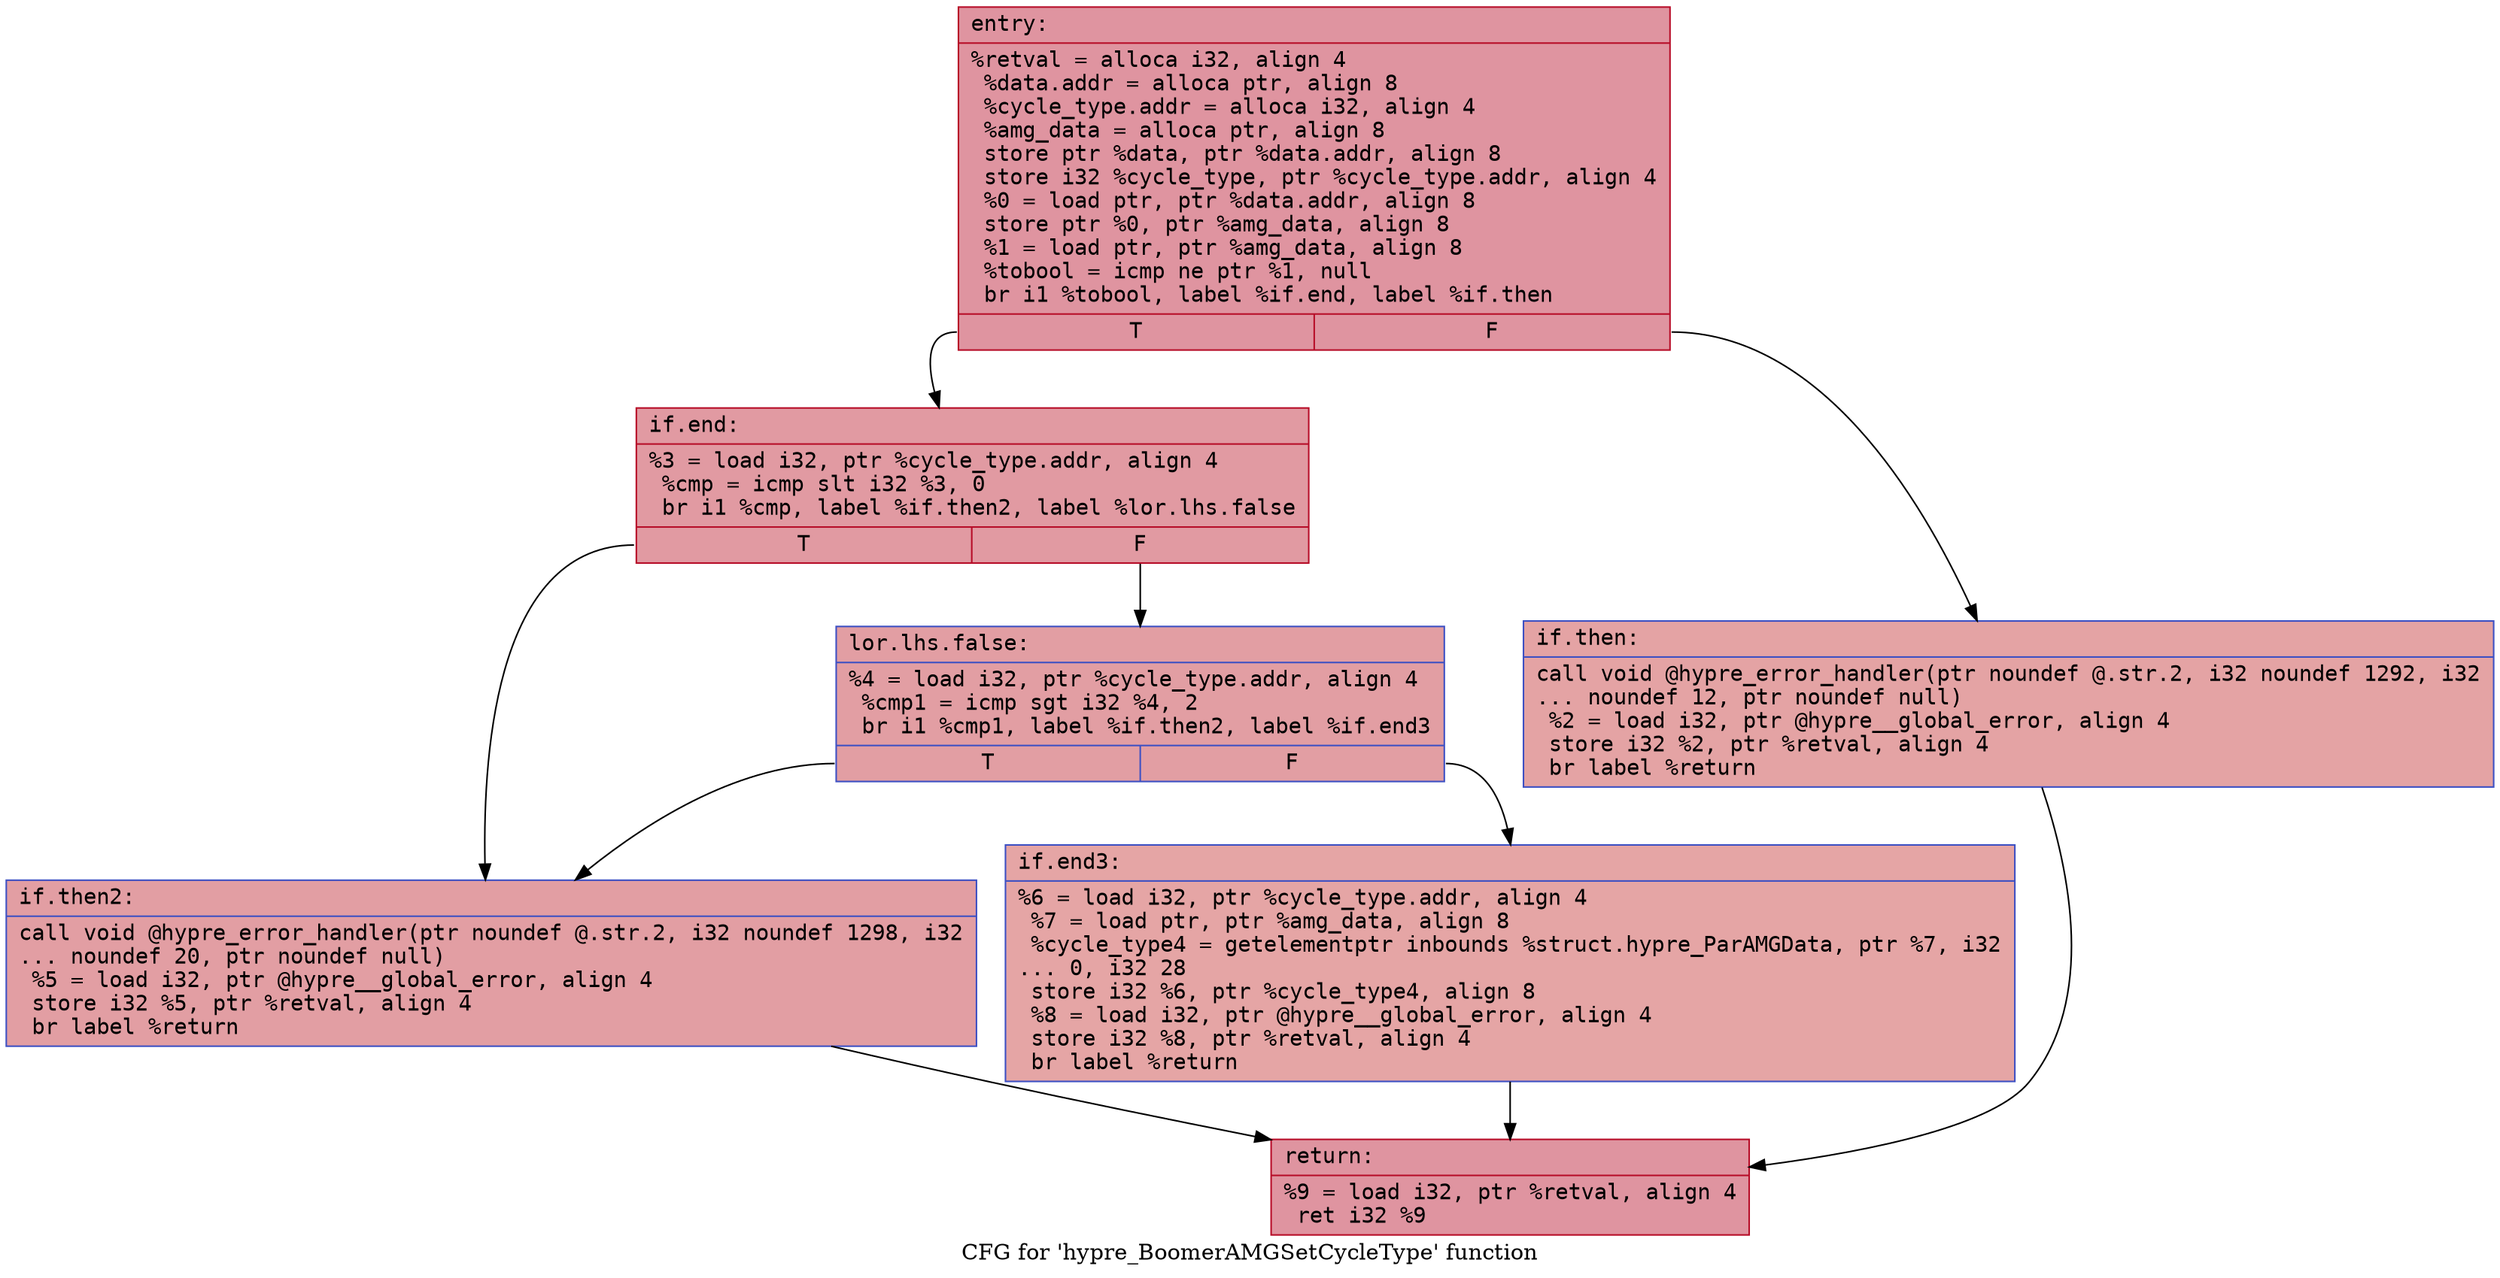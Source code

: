 digraph "CFG for 'hypre_BoomerAMGSetCycleType' function" {
	label="CFG for 'hypre_BoomerAMGSetCycleType' function";

	Node0x55fa809e7210 [shape=record,color="#b70d28ff", style=filled, fillcolor="#b70d2870" fontname="Courier",label="{entry:\l|  %retval = alloca i32, align 4\l  %data.addr = alloca ptr, align 8\l  %cycle_type.addr = alloca i32, align 4\l  %amg_data = alloca ptr, align 8\l  store ptr %data, ptr %data.addr, align 8\l  store i32 %cycle_type, ptr %cycle_type.addr, align 4\l  %0 = load ptr, ptr %data.addr, align 8\l  store ptr %0, ptr %amg_data, align 8\l  %1 = load ptr, ptr %amg_data, align 8\l  %tobool = icmp ne ptr %1, null\l  br i1 %tobool, label %if.end, label %if.then\l|{<s0>T|<s1>F}}"];
	Node0x55fa809e7210:s0 -> Node0x55fa809e7800[tooltip="entry -> if.end\nProbability 62.50%" ];
	Node0x55fa809e7210:s1 -> Node0x55fa809e7870[tooltip="entry -> if.then\nProbability 37.50%" ];
	Node0x55fa809e7870 [shape=record,color="#3d50c3ff", style=filled, fillcolor="#c32e3170" fontname="Courier",label="{if.then:\l|  call void @hypre_error_handler(ptr noundef @.str.2, i32 noundef 1292, i32\l... noundef 12, ptr noundef null)\l  %2 = load i32, ptr @hypre__global_error, align 4\l  store i32 %2, ptr %retval, align 4\l  br label %return\l}"];
	Node0x55fa809e7870 -> Node0x55fa809e7ca0[tooltip="if.then -> return\nProbability 100.00%" ];
	Node0x55fa809e7800 [shape=record,color="#b70d28ff", style=filled, fillcolor="#bb1b2c70" fontname="Courier",label="{if.end:\l|  %3 = load i32, ptr %cycle_type.addr, align 4\l  %cmp = icmp slt i32 %3, 0\l  br i1 %cmp, label %if.then2, label %lor.lhs.false\l|{<s0>T|<s1>F}}"];
	Node0x55fa809e7800:s0 -> Node0x55fa809e7e70[tooltip="if.end -> if.then2\nProbability 37.50%" ];
	Node0x55fa809e7800:s1 -> Node0x55fa809e7110[tooltip="if.end -> lor.lhs.false\nProbability 62.50%" ];
	Node0x55fa809e7110 [shape=record,color="#3d50c3ff", style=filled, fillcolor="#be242e70" fontname="Courier",label="{lor.lhs.false:\l|  %4 = load i32, ptr %cycle_type.addr, align 4\l  %cmp1 = icmp sgt i32 %4, 2\l  br i1 %cmp1, label %if.then2, label %if.end3\l|{<s0>T|<s1>F}}"];
	Node0x55fa809e7110:s0 -> Node0x55fa809e7e70[tooltip="lor.lhs.false -> if.then2\nProbability 50.00%" ];
	Node0x55fa809e7110:s1 -> Node0x55fa809e8220[tooltip="lor.lhs.false -> if.end3\nProbability 50.00%" ];
	Node0x55fa809e7e70 [shape=record,color="#3d50c3ff", style=filled, fillcolor="#be242e70" fontname="Courier",label="{if.then2:\l|  call void @hypre_error_handler(ptr noundef @.str.2, i32 noundef 1298, i32\l... noundef 20, ptr noundef null)\l  %5 = load i32, ptr @hypre__global_error, align 4\l  store i32 %5, ptr %retval, align 4\l  br label %return\l}"];
	Node0x55fa809e7e70 -> Node0x55fa809e7ca0[tooltip="if.then2 -> return\nProbability 100.00%" ];
	Node0x55fa809e8220 [shape=record,color="#3d50c3ff", style=filled, fillcolor="#c5333470" fontname="Courier",label="{if.end3:\l|  %6 = load i32, ptr %cycle_type.addr, align 4\l  %7 = load ptr, ptr %amg_data, align 8\l  %cycle_type4 = getelementptr inbounds %struct.hypre_ParAMGData, ptr %7, i32\l... 0, i32 28\l  store i32 %6, ptr %cycle_type4, align 8\l  %8 = load i32, ptr @hypre__global_error, align 4\l  store i32 %8, ptr %retval, align 4\l  br label %return\l}"];
	Node0x55fa809e8220 -> Node0x55fa809e7ca0[tooltip="if.end3 -> return\nProbability 100.00%" ];
	Node0x55fa809e7ca0 [shape=record,color="#b70d28ff", style=filled, fillcolor="#b70d2870" fontname="Courier",label="{return:\l|  %9 = load i32, ptr %retval, align 4\l  ret i32 %9\l}"];
}
